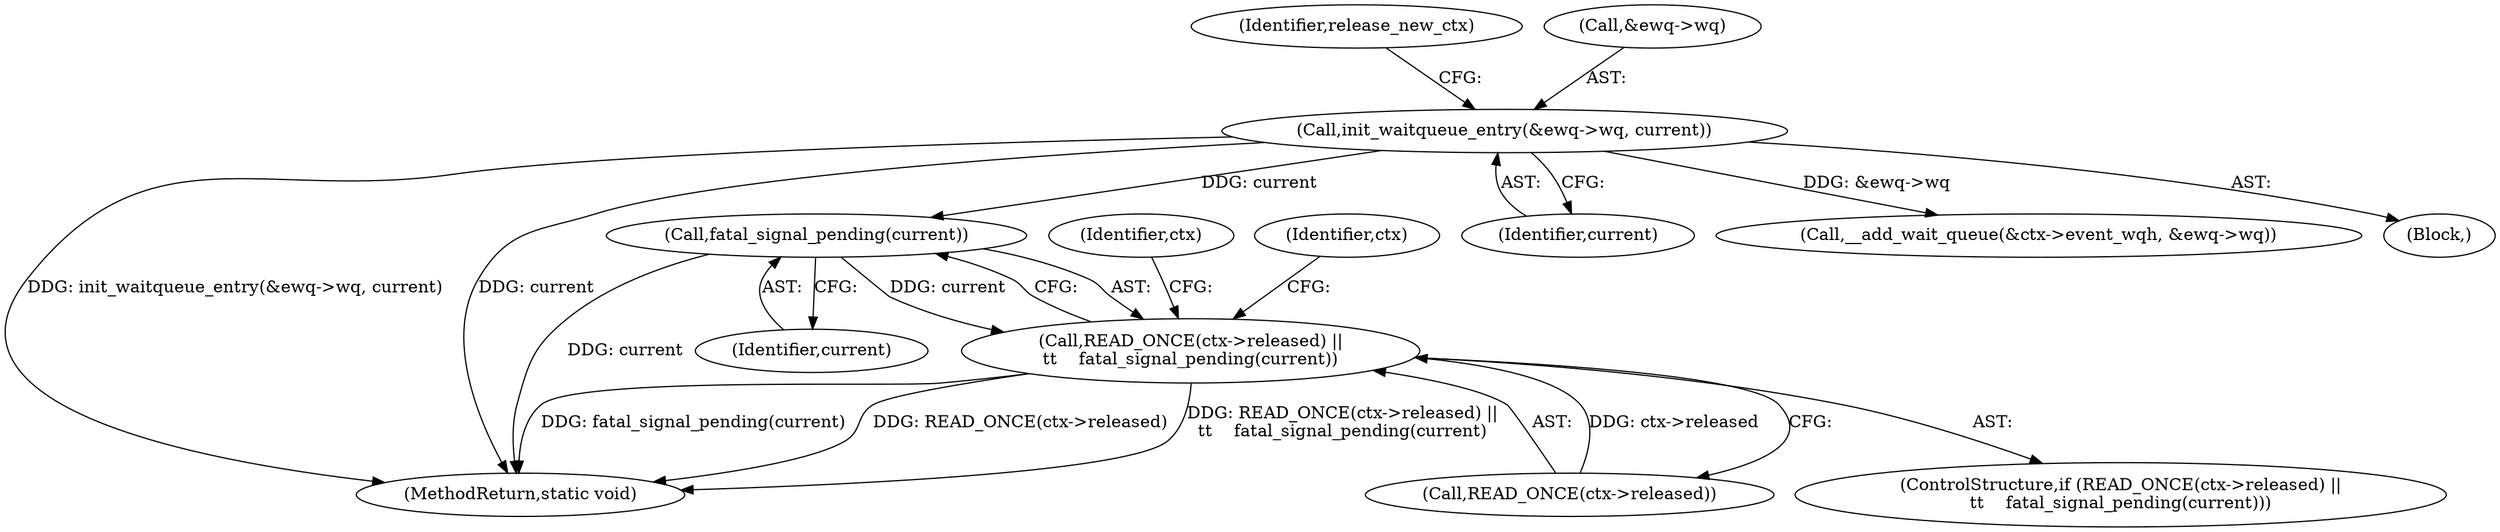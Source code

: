 digraph "0_linux_04f5866e41fb70690e28397487d8bd8eea7d712a_1@API" {
"1000167" [label="(Call,fatal_signal_pending(current))"];
"1000123" [label="(Call,init_waitqueue_entry(&ewq->wq, current))"];
"1000162" [label="(Call,READ_ONCE(ctx->released) ||\n\t\t    fatal_signal_pending(current))"];
"1000130" [label="(Identifier,release_new_ctx)"];
"1000163" [label="(Call,READ_ONCE(ctx->released))"];
"1000173" [label="(Identifier,ctx)"];
"1000300" [label="(MethodReturn,static void)"];
"1000161" [label="(ControlStructure,if (READ_ONCE(ctx->released) ||\n\t\t    fatal_signal_pending(current)))"];
"1000124" [label="(Call,&ewq->wq)"];
"1000128" [label="(Identifier,current)"];
"1000162" [label="(Call,READ_ONCE(ctx->released) ||\n\t\t    fatal_signal_pending(current))"];
"1000167" [label="(Call,fatal_signal_pending(current))"];
"1000168" [label="(Identifier,current)"];
"1000139" [label="(Call,__add_wait_queue(&ctx->event_wqh, &ewq->wq))"];
"1000206" [label="(Identifier,ctx)"];
"1000108" [label="(Block,)"];
"1000123" [label="(Call,init_waitqueue_entry(&ewq->wq, current))"];
"1000167" -> "1000162"  [label="AST: "];
"1000167" -> "1000168"  [label="CFG: "];
"1000168" -> "1000167"  [label="AST: "];
"1000162" -> "1000167"  [label="CFG: "];
"1000167" -> "1000300"  [label="DDG: current"];
"1000167" -> "1000162"  [label="DDG: current"];
"1000123" -> "1000167"  [label="DDG: current"];
"1000123" -> "1000108"  [label="AST: "];
"1000123" -> "1000128"  [label="CFG: "];
"1000124" -> "1000123"  [label="AST: "];
"1000128" -> "1000123"  [label="AST: "];
"1000130" -> "1000123"  [label="CFG: "];
"1000123" -> "1000300"  [label="DDG: init_waitqueue_entry(&ewq->wq, current)"];
"1000123" -> "1000300"  [label="DDG: current"];
"1000123" -> "1000139"  [label="DDG: &ewq->wq"];
"1000162" -> "1000161"  [label="AST: "];
"1000162" -> "1000163"  [label="CFG: "];
"1000163" -> "1000162"  [label="AST: "];
"1000173" -> "1000162"  [label="CFG: "];
"1000206" -> "1000162"  [label="CFG: "];
"1000162" -> "1000300"  [label="DDG: fatal_signal_pending(current)"];
"1000162" -> "1000300"  [label="DDG: READ_ONCE(ctx->released)"];
"1000162" -> "1000300"  [label="DDG: READ_ONCE(ctx->released) ||\n\t\t    fatal_signal_pending(current)"];
"1000163" -> "1000162"  [label="DDG: ctx->released"];
}
